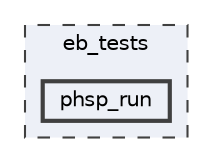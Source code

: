 digraph "/Users/marc/Developer/EGSnrc/HEN_HOUSE/user_codes/egs_brachy/egs_brachy/eb_tests/phsp_run"
{
 // LATEX_PDF_SIZE
  bgcolor="transparent";
  edge [fontname=Helvetica,fontsize=10,labelfontname=Helvetica,labelfontsize=10];
  node [fontname=Helvetica,fontsize=10,shape=box,height=0.2,width=0.4];
  compound=true
  subgraph clusterdir_c28d9f9e47a4b1e1799ddc7c63b84293 {
    graph [ bgcolor="#edf0f7", pencolor="grey25", label="eb_tests", fontname=Helvetica,fontsize=10 style="filled,dashed", URL="dir_c28d9f9e47a4b1e1799ddc7c63b84293.html",tooltip=""]
  dir_4bda9758fc32f0465199f64b1fe549ca [label="phsp_run", fillcolor="#edf0f7", color="grey25", style="filled,bold", URL="dir_4bda9758fc32f0465199f64b1fe549ca.html",tooltip=""];
  }
}
